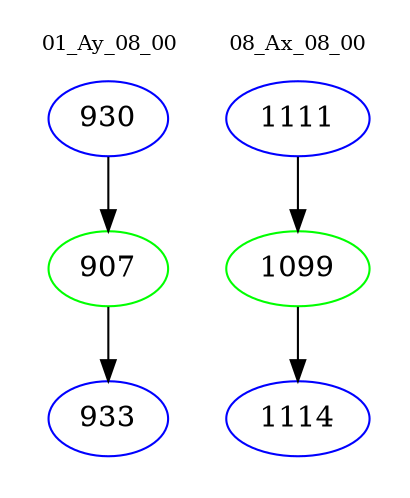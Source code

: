 digraph{
subgraph cluster_0 {
color = white
label = "01_Ay_08_00";
fontsize=10;
T0_930 [label="930", color="blue"]
T0_930 -> T0_907 [color="black"]
T0_907 [label="907", color="green"]
T0_907 -> T0_933 [color="black"]
T0_933 [label="933", color="blue"]
}
subgraph cluster_1 {
color = white
label = "08_Ax_08_00";
fontsize=10;
T1_1111 [label="1111", color="blue"]
T1_1111 -> T1_1099 [color="black"]
T1_1099 [label="1099", color="green"]
T1_1099 -> T1_1114 [color="black"]
T1_1114 [label="1114", color="blue"]
}
}
